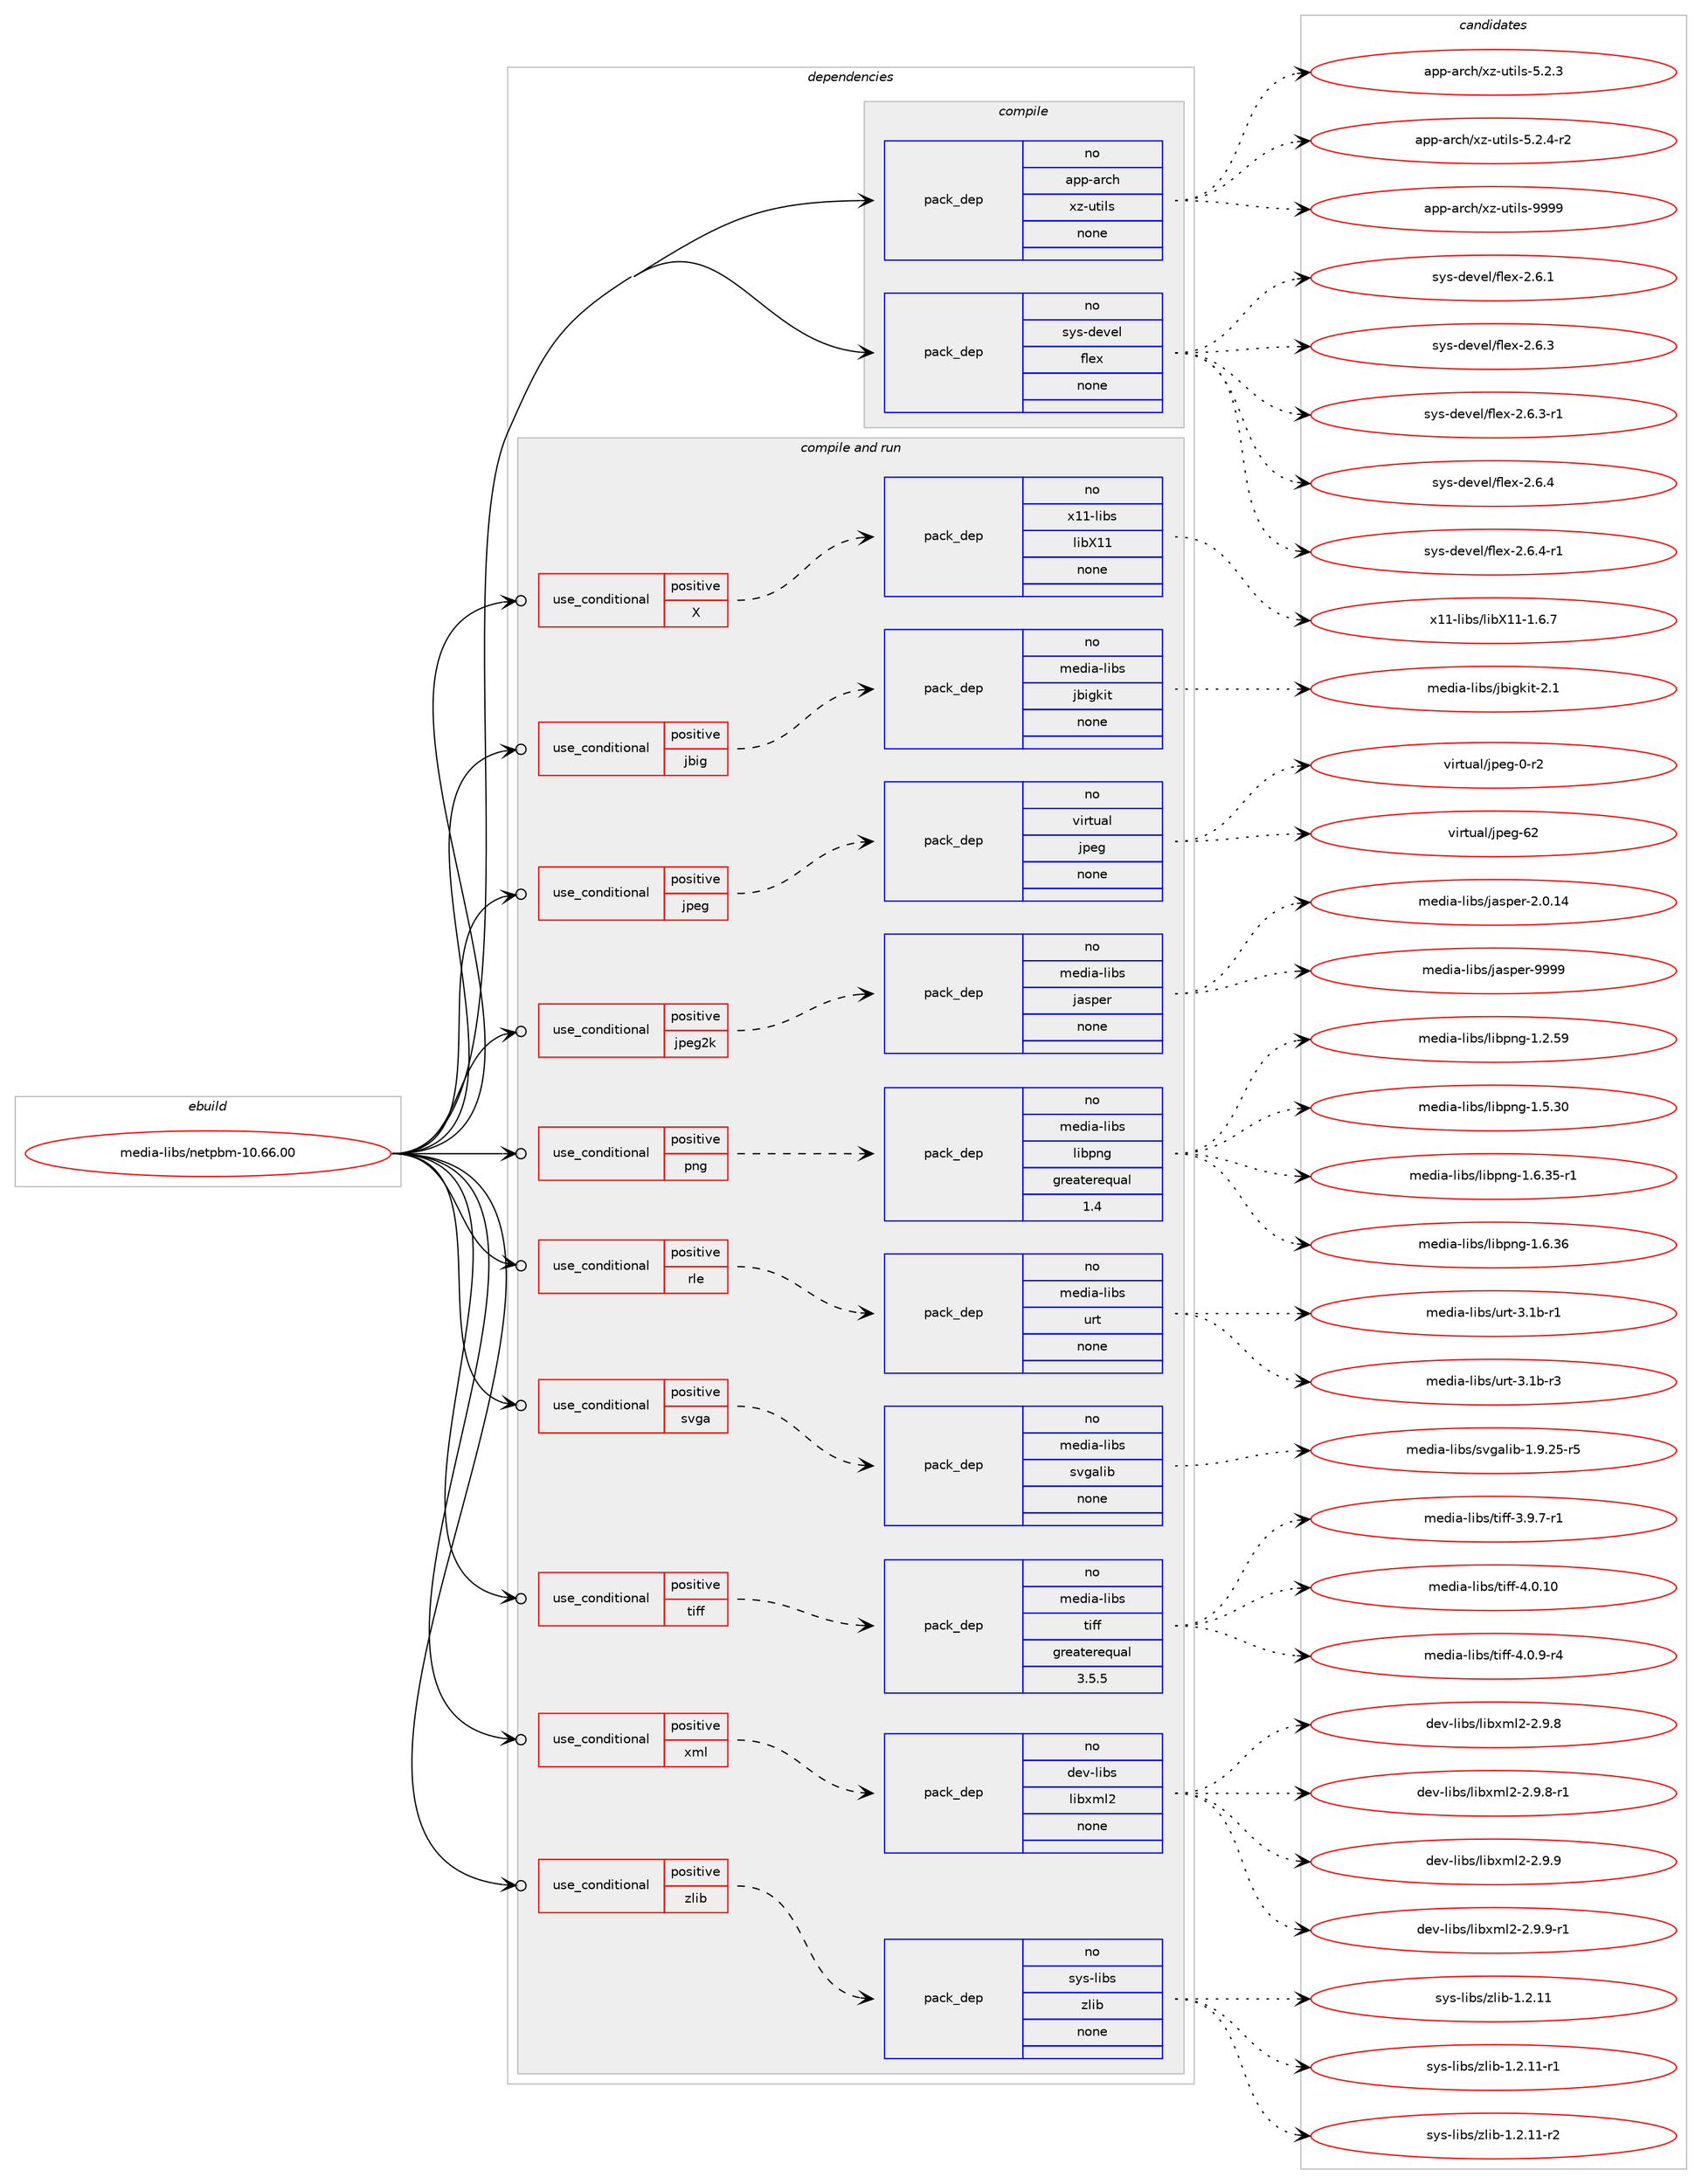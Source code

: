 digraph prolog {

# *************
# Graph options
# *************

newrank=true;
concentrate=true;
compound=true;
graph [rankdir=LR,fontname=Helvetica,fontsize=10,ranksep=1.5];#, ranksep=2.5, nodesep=0.2];
edge  [arrowhead=vee];
node  [fontname=Helvetica,fontsize=10];

# **********
# The ebuild
# **********

subgraph cluster_leftcol {
color=gray;
rank=same;
label=<<i>ebuild</i>>;
id [label="media-libs/netpbm-10.66.00", color=red, width=4, href="../media-libs/netpbm-10.66.00.svg"];
}

# ****************
# The dependencies
# ****************

subgraph cluster_midcol {
color=gray;
label=<<i>dependencies</i>>;
subgraph cluster_compile {
fillcolor="#eeeeee";
style=filled;
label=<<i>compile</i>>;
subgraph pack1155197 {
dependency1616753 [label=<<TABLE BORDER="0" CELLBORDER="1" CELLSPACING="0" CELLPADDING="4" WIDTH="220"><TR><TD ROWSPAN="6" CELLPADDING="30">pack_dep</TD></TR><TR><TD WIDTH="110">no</TD></TR><TR><TD>app-arch</TD></TR><TR><TD>xz-utils</TD></TR><TR><TD>none</TD></TR><TR><TD></TD></TR></TABLE>>, shape=none, color=blue];
}
id:e -> dependency1616753:w [weight=20,style="solid",arrowhead="vee"];
subgraph pack1155198 {
dependency1616754 [label=<<TABLE BORDER="0" CELLBORDER="1" CELLSPACING="0" CELLPADDING="4" WIDTH="220"><TR><TD ROWSPAN="6" CELLPADDING="30">pack_dep</TD></TR><TR><TD WIDTH="110">no</TD></TR><TR><TD>sys-devel</TD></TR><TR><TD>flex</TD></TR><TR><TD>none</TD></TR><TR><TD></TD></TR></TABLE>>, shape=none, color=blue];
}
id:e -> dependency1616754:w [weight=20,style="solid",arrowhead="vee"];
}
subgraph cluster_compileandrun {
fillcolor="#eeeeee";
style=filled;
label=<<i>compile and run</i>>;
subgraph cond435516 {
dependency1616755 [label=<<TABLE BORDER="0" CELLBORDER="1" CELLSPACING="0" CELLPADDING="4"><TR><TD ROWSPAN="3" CELLPADDING="10">use_conditional</TD></TR><TR><TD>positive</TD></TR><TR><TD>X</TD></TR></TABLE>>, shape=none, color=red];
subgraph pack1155199 {
dependency1616756 [label=<<TABLE BORDER="0" CELLBORDER="1" CELLSPACING="0" CELLPADDING="4" WIDTH="220"><TR><TD ROWSPAN="6" CELLPADDING="30">pack_dep</TD></TR><TR><TD WIDTH="110">no</TD></TR><TR><TD>x11-libs</TD></TR><TR><TD>libX11</TD></TR><TR><TD>none</TD></TR><TR><TD></TD></TR></TABLE>>, shape=none, color=blue];
}
dependency1616755:e -> dependency1616756:w [weight=20,style="dashed",arrowhead="vee"];
}
id:e -> dependency1616755:w [weight=20,style="solid",arrowhead="odotvee"];
subgraph cond435517 {
dependency1616757 [label=<<TABLE BORDER="0" CELLBORDER="1" CELLSPACING="0" CELLPADDING="4"><TR><TD ROWSPAN="3" CELLPADDING="10">use_conditional</TD></TR><TR><TD>positive</TD></TR><TR><TD>jbig</TD></TR></TABLE>>, shape=none, color=red];
subgraph pack1155200 {
dependency1616758 [label=<<TABLE BORDER="0" CELLBORDER="1" CELLSPACING="0" CELLPADDING="4" WIDTH="220"><TR><TD ROWSPAN="6" CELLPADDING="30">pack_dep</TD></TR><TR><TD WIDTH="110">no</TD></TR><TR><TD>media-libs</TD></TR><TR><TD>jbigkit</TD></TR><TR><TD>none</TD></TR><TR><TD></TD></TR></TABLE>>, shape=none, color=blue];
}
dependency1616757:e -> dependency1616758:w [weight=20,style="dashed",arrowhead="vee"];
}
id:e -> dependency1616757:w [weight=20,style="solid",arrowhead="odotvee"];
subgraph cond435518 {
dependency1616759 [label=<<TABLE BORDER="0" CELLBORDER="1" CELLSPACING="0" CELLPADDING="4"><TR><TD ROWSPAN="3" CELLPADDING="10">use_conditional</TD></TR><TR><TD>positive</TD></TR><TR><TD>jpeg</TD></TR></TABLE>>, shape=none, color=red];
subgraph pack1155201 {
dependency1616760 [label=<<TABLE BORDER="0" CELLBORDER="1" CELLSPACING="0" CELLPADDING="4" WIDTH="220"><TR><TD ROWSPAN="6" CELLPADDING="30">pack_dep</TD></TR><TR><TD WIDTH="110">no</TD></TR><TR><TD>virtual</TD></TR><TR><TD>jpeg</TD></TR><TR><TD>none</TD></TR><TR><TD></TD></TR></TABLE>>, shape=none, color=blue];
}
dependency1616759:e -> dependency1616760:w [weight=20,style="dashed",arrowhead="vee"];
}
id:e -> dependency1616759:w [weight=20,style="solid",arrowhead="odotvee"];
subgraph cond435519 {
dependency1616761 [label=<<TABLE BORDER="0" CELLBORDER="1" CELLSPACING="0" CELLPADDING="4"><TR><TD ROWSPAN="3" CELLPADDING="10">use_conditional</TD></TR><TR><TD>positive</TD></TR><TR><TD>jpeg2k</TD></TR></TABLE>>, shape=none, color=red];
subgraph pack1155202 {
dependency1616762 [label=<<TABLE BORDER="0" CELLBORDER="1" CELLSPACING="0" CELLPADDING="4" WIDTH="220"><TR><TD ROWSPAN="6" CELLPADDING="30">pack_dep</TD></TR><TR><TD WIDTH="110">no</TD></TR><TR><TD>media-libs</TD></TR><TR><TD>jasper</TD></TR><TR><TD>none</TD></TR><TR><TD></TD></TR></TABLE>>, shape=none, color=blue];
}
dependency1616761:e -> dependency1616762:w [weight=20,style="dashed",arrowhead="vee"];
}
id:e -> dependency1616761:w [weight=20,style="solid",arrowhead="odotvee"];
subgraph cond435520 {
dependency1616763 [label=<<TABLE BORDER="0" CELLBORDER="1" CELLSPACING="0" CELLPADDING="4"><TR><TD ROWSPAN="3" CELLPADDING="10">use_conditional</TD></TR><TR><TD>positive</TD></TR><TR><TD>png</TD></TR></TABLE>>, shape=none, color=red];
subgraph pack1155203 {
dependency1616764 [label=<<TABLE BORDER="0" CELLBORDER="1" CELLSPACING="0" CELLPADDING="4" WIDTH="220"><TR><TD ROWSPAN="6" CELLPADDING="30">pack_dep</TD></TR><TR><TD WIDTH="110">no</TD></TR><TR><TD>media-libs</TD></TR><TR><TD>libpng</TD></TR><TR><TD>greaterequal</TD></TR><TR><TD>1.4</TD></TR></TABLE>>, shape=none, color=blue];
}
dependency1616763:e -> dependency1616764:w [weight=20,style="dashed",arrowhead="vee"];
}
id:e -> dependency1616763:w [weight=20,style="solid",arrowhead="odotvee"];
subgraph cond435521 {
dependency1616765 [label=<<TABLE BORDER="0" CELLBORDER="1" CELLSPACING="0" CELLPADDING="4"><TR><TD ROWSPAN="3" CELLPADDING="10">use_conditional</TD></TR><TR><TD>positive</TD></TR><TR><TD>rle</TD></TR></TABLE>>, shape=none, color=red];
subgraph pack1155204 {
dependency1616766 [label=<<TABLE BORDER="0" CELLBORDER="1" CELLSPACING="0" CELLPADDING="4" WIDTH="220"><TR><TD ROWSPAN="6" CELLPADDING="30">pack_dep</TD></TR><TR><TD WIDTH="110">no</TD></TR><TR><TD>media-libs</TD></TR><TR><TD>urt</TD></TR><TR><TD>none</TD></TR><TR><TD></TD></TR></TABLE>>, shape=none, color=blue];
}
dependency1616765:e -> dependency1616766:w [weight=20,style="dashed",arrowhead="vee"];
}
id:e -> dependency1616765:w [weight=20,style="solid",arrowhead="odotvee"];
subgraph cond435522 {
dependency1616767 [label=<<TABLE BORDER="0" CELLBORDER="1" CELLSPACING="0" CELLPADDING="4"><TR><TD ROWSPAN="3" CELLPADDING="10">use_conditional</TD></TR><TR><TD>positive</TD></TR><TR><TD>svga</TD></TR></TABLE>>, shape=none, color=red];
subgraph pack1155205 {
dependency1616768 [label=<<TABLE BORDER="0" CELLBORDER="1" CELLSPACING="0" CELLPADDING="4" WIDTH="220"><TR><TD ROWSPAN="6" CELLPADDING="30">pack_dep</TD></TR><TR><TD WIDTH="110">no</TD></TR><TR><TD>media-libs</TD></TR><TR><TD>svgalib</TD></TR><TR><TD>none</TD></TR><TR><TD></TD></TR></TABLE>>, shape=none, color=blue];
}
dependency1616767:e -> dependency1616768:w [weight=20,style="dashed",arrowhead="vee"];
}
id:e -> dependency1616767:w [weight=20,style="solid",arrowhead="odotvee"];
subgraph cond435523 {
dependency1616769 [label=<<TABLE BORDER="0" CELLBORDER="1" CELLSPACING="0" CELLPADDING="4"><TR><TD ROWSPAN="3" CELLPADDING="10">use_conditional</TD></TR><TR><TD>positive</TD></TR><TR><TD>tiff</TD></TR></TABLE>>, shape=none, color=red];
subgraph pack1155206 {
dependency1616770 [label=<<TABLE BORDER="0" CELLBORDER="1" CELLSPACING="0" CELLPADDING="4" WIDTH="220"><TR><TD ROWSPAN="6" CELLPADDING="30">pack_dep</TD></TR><TR><TD WIDTH="110">no</TD></TR><TR><TD>media-libs</TD></TR><TR><TD>tiff</TD></TR><TR><TD>greaterequal</TD></TR><TR><TD>3.5.5</TD></TR></TABLE>>, shape=none, color=blue];
}
dependency1616769:e -> dependency1616770:w [weight=20,style="dashed",arrowhead="vee"];
}
id:e -> dependency1616769:w [weight=20,style="solid",arrowhead="odotvee"];
subgraph cond435524 {
dependency1616771 [label=<<TABLE BORDER="0" CELLBORDER="1" CELLSPACING="0" CELLPADDING="4"><TR><TD ROWSPAN="3" CELLPADDING="10">use_conditional</TD></TR><TR><TD>positive</TD></TR><TR><TD>xml</TD></TR></TABLE>>, shape=none, color=red];
subgraph pack1155207 {
dependency1616772 [label=<<TABLE BORDER="0" CELLBORDER="1" CELLSPACING="0" CELLPADDING="4" WIDTH="220"><TR><TD ROWSPAN="6" CELLPADDING="30">pack_dep</TD></TR><TR><TD WIDTH="110">no</TD></TR><TR><TD>dev-libs</TD></TR><TR><TD>libxml2</TD></TR><TR><TD>none</TD></TR><TR><TD></TD></TR></TABLE>>, shape=none, color=blue];
}
dependency1616771:e -> dependency1616772:w [weight=20,style="dashed",arrowhead="vee"];
}
id:e -> dependency1616771:w [weight=20,style="solid",arrowhead="odotvee"];
subgraph cond435525 {
dependency1616773 [label=<<TABLE BORDER="0" CELLBORDER="1" CELLSPACING="0" CELLPADDING="4"><TR><TD ROWSPAN="3" CELLPADDING="10">use_conditional</TD></TR><TR><TD>positive</TD></TR><TR><TD>zlib</TD></TR></TABLE>>, shape=none, color=red];
subgraph pack1155208 {
dependency1616774 [label=<<TABLE BORDER="0" CELLBORDER="1" CELLSPACING="0" CELLPADDING="4" WIDTH="220"><TR><TD ROWSPAN="6" CELLPADDING="30">pack_dep</TD></TR><TR><TD WIDTH="110">no</TD></TR><TR><TD>sys-libs</TD></TR><TR><TD>zlib</TD></TR><TR><TD>none</TD></TR><TR><TD></TD></TR></TABLE>>, shape=none, color=blue];
}
dependency1616773:e -> dependency1616774:w [weight=20,style="dashed",arrowhead="vee"];
}
id:e -> dependency1616773:w [weight=20,style="solid",arrowhead="odotvee"];
}
subgraph cluster_run {
fillcolor="#eeeeee";
style=filled;
label=<<i>run</i>>;
}
}

# **************
# The candidates
# **************

subgraph cluster_choices {
rank=same;
color=gray;
label=<<i>candidates</i>>;

subgraph choice1155197 {
color=black;
nodesep=1;
choice971121124597114991044712012245117116105108115455346504651 [label="app-arch/xz-utils-5.2.3", color=red, width=4,href="../app-arch/xz-utils-5.2.3.svg"];
choice9711211245971149910447120122451171161051081154553465046524511450 [label="app-arch/xz-utils-5.2.4-r2", color=red, width=4,href="../app-arch/xz-utils-5.2.4-r2.svg"];
choice9711211245971149910447120122451171161051081154557575757 [label="app-arch/xz-utils-9999", color=red, width=4,href="../app-arch/xz-utils-9999.svg"];
dependency1616753:e -> choice971121124597114991044712012245117116105108115455346504651:w [style=dotted,weight="100"];
dependency1616753:e -> choice9711211245971149910447120122451171161051081154553465046524511450:w [style=dotted,weight="100"];
dependency1616753:e -> choice9711211245971149910447120122451171161051081154557575757:w [style=dotted,weight="100"];
}
subgraph choice1155198 {
color=black;
nodesep=1;
choice1151211154510010111810110847102108101120455046544649 [label="sys-devel/flex-2.6.1", color=red, width=4,href="../sys-devel/flex-2.6.1.svg"];
choice1151211154510010111810110847102108101120455046544651 [label="sys-devel/flex-2.6.3", color=red, width=4,href="../sys-devel/flex-2.6.3.svg"];
choice11512111545100101118101108471021081011204550465446514511449 [label="sys-devel/flex-2.6.3-r1", color=red, width=4,href="../sys-devel/flex-2.6.3-r1.svg"];
choice1151211154510010111810110847102108101120455046544652 [label="sys-devel/flex-2.6.4", color=red, width=4,href="../sys-devel/flex-2.6.4.svg"];
choice11512111545100101118101108471021081011204550465446524511449 [label="sys-devel/flex-2.6.4-r1", color=red, width=4,href="../sys-devel/flex-2.6.4-r1.svg"];
dependency1616754:e -> choice1151211154510010111810110847102108101120455046544649:w [style=dotted,weight="100"];
dependency1616754:e -> choice1151211154510010111810110847102108101120455046544651:w [style=dotted,weight="100"];
dependency1616754:e -> choice11512111545100101118101108471021081011204550465446514511449:w [style=dotted,weight="100"];
dependency1616754:e -> choice1151211154510010111810110847102108101120455046544652:w [style=dotted,weight="100"];
dependency1616754:e -> choice11512111545100101118101108471021081011204550465446524511449:w [style=dotted,weight="100"];
}
subgraph choice1155199 {
color=black;
nodesep=1;
choice120494945108105981154710810598884949454946544655 [label="x11-libs/libX11-1.6.7", color=red, width=4,href="../x11-libs/libX11-1.6.7.svg"];
dependency1616756:e -> choice120494945108105981154710810598884949454946544655:w [style=dotted,weight="100"];
}
subgraph choice1155200 {
color=black;
nodesep=1;
choice109101100105974510810598115471069810510310710511645504649 [label="media-libs/jbigkit-2.1", color=red, width=4,href="../media-libs/jbigkit-2.1.svg"];
dependency1616758:e -> choice109101100105974510810598115471069810510310710511645504649:w [style=dotted,weight="100"];
}
subgraph choice1155201 {
color=black;
nodesep=1;
choice118105114116117971084710611210110345484511450 [label="virtual/jpeg-0-r2", color=red, width=4,href="../virtual/jpeg-0-r2.svg"];
choice1181051141161179710847106112101103455450 [label="virtual/jpeg-62", color=red, width=4,href="../virtual/jpeg-62.svg"];
dependency1616760:e -> choice118105114116117971084710611210110345484511450:w [style=dotted,weight="100"];
dependency1616760:e -> choice1181051141161179710847106112101103455450:w [style=dotted,weight="100"];
}
subgraph choice1155202 {
color=black;
nodesep=1;
choice109101100105974510810598115471069711511210111445504648464952 [label="media-libs/jasper-2.0.14", color=red, width=4,href="../media-libs/jasper-2.0.14.svg"];
choice10910110010597451081059811547106971151121011144557575757 [label="media-libs/jasper-9999", color=red, width=4,href="../media-libs/jasper-9999.svg"];
dependency1616762:e -> choice109101100105974510810598115471069711511210111445504648464952:w [style=dotted,weight="100"];
dependency1616762:e -> choice10910110010597451081059811547106971151121011144557575757:w [style=dotted,weight="100"];
}
subgraph choice1155203 {
color=black;
nodesep=1;
choice109101100105974510810598115471081059811211010345494650465357 [label="media-libs/libpng-1.2.59", color=red, width=4,href="../media-libs/libpng-1.2.59.svg"];
choice109101100105974510810598115471081059811211010345494653465148 [label="media-libs/libpng-1.5.30", color=red, width=4,href="../media-libs/libpng-1.5.30.svg"];
choice1091011001059745108105981154710810598112110103454946544651534511449 [label="media-libs/libpng-1.6.35-r1", color=red, width=4,href="../media-libs/libpng-1.6.35-r1.svg"];
choice109101100105974510810598115471081059811211010345494654465154 [label="media-libs/libpng-1.6.36", color=red, width=4,href="../media-libs/libpng-1.6.36.svg"];
dependency1616764:e -> choice109101100105974510810598115471081059811211010345494650465357:w [style=dotted,weight="100"];
dependency1616764:e -> choice109101100105974510810598115471081059811211010345494653465148:w [style=dotted,weight="100"];
dependency1616764:e -> choice1091011001059745108105981154710810598112110103454946544651534511449:w [style=dotted,weight="100"];
dependency1616764:e -> choice109101100105974510810598115471081059811211010345494654465154:w [style=dotted,weight="100"];
}
subgraph choice1155204 {
color=black;
nodesep=1;
choice1091011001059745108105981154711711411645514649984511449 [label="media-libs/urt-3.1b-r1", color=red, width=4,href="../media-libs/urt-3.1b-r1.svg"];
choice1091011001059745108105981154711711411645514649984511451 [label="media-libs/urt-3.1b-r3", color=red, width=4,href="../media-libs/urt-3.1b-r3.svg"];
dependency1616766:e -> choice1091011001059745108105981154711711411645514649984511449:w [style=dotted,weight="100"];
dependency1616766:e -> choice1091011001059745108105981154711711411645514649984511451:w [style=dotted,weight="100"];
}
subgraph choice1155205 {
color=black;
nodesep=1;
choice109101100105974510810598115471151181039710810598454946574650534511453 [label="media-libs/svgalib-1.9.25-r5", color=red, width=4,href="../media-libs/svgalib-1.9.25-r5.svg"];
dependency1616768:e -> choice109101100105974510810598115471151181039710810598454946574650534511453:w [style=dotted,weight="100"];
}
subgraph choice1155206 {
color=black;
nodesep=1;
choice109101100105974510810598115471161051021024551465746554511449 [label="media-libs/tiff-3.9.7-r1", color=red, width=4,href="../media-libs/tiff-3.9.7-r1.svg"];
choice1091011001059745108105981154711610510210245524648464948 [label="media-libs/tiff-4.0.10", color=red, width=4,href="../media-libs/tiff-4.0.10.svg"];
choice109101100105974510810598115471161051021024552464846574511452 [label="media-libs/tiff-4.0.9-r4", color=red, width=4,href="../media-libs/tiff-4.0.9-r4.svg"];
dependency1616770:e -> choice109101100105974510810598115471161051021024551465746554511449:w [style=dotted,weight="100"];
dependency1616770:e -> choice1091011001059745108105981154711610510210245524648464948:w [style=dotted,weight="100"];
dependency1616770:e -> choice109101100105974510810598115471161051021024552464846574511452:w [style=dotted,weight="100"];
}
subgraph choice1155207 {
color=black;
nodesep=1;
choice1001011184510810598115471081059812010910850455046574656 [label="dev-libs/libxml2-2.9.8", color=red, width=4,href="../dev-libs/libxml2-2.9.8.svg"];
choice10010111845108105981154710810598120109108504550465746564511449 [label="dev-libs/libxml2-2.9.8-r1", color=red, width=4,href="../dev-libs/libxml2-2.9.8-r1.svg"];
choice1001011184510810598115471081059812010910850455046574657 [label="dev-libs/libxml2-2.9.9", color=red, width=4,href="../dev-libs/libxml2-2.9.9.svg"];
choice10010111845108105981154710810598120109108504550465746574511449 [label="dev-libs/libxml2-2.9.9-r1", color=red, width=4,href="../dev-libs/libxml2-2.9.9-r1.svg"];
dependency1616772:e -> choice1001011184510810598115471081059812010910850455046574656:w [style=dotted,weight="100"];
dependency1616772:e -> choice10010111845108105981154710810598120109108504550465746564511449:w [style=dotted,weight="100"];
dependency1616772:e -> choice1001011184510810598115471081059812010910850455046574657:w [style=dotted,weight="100"];
dependency1616772:e -> choice10010111845108105981154710810598120109108504550465746574511449:w [style=dotted,weight="100"];
}
subgraph choice1155208 {
color=black;
nodesep=1;
choice1151211154510810598115471221081059845494650464949 [label="sys-libs/zlib-1.2.11", color=red, width=4,href="../sys-libs/zlib-1.2.11.svg"];
choice11512111545108105981154712210810598454946504649494511449 [label="sys-libs/zlib-1.2.11-r1", color=red, width=4,href="../sys-libs/zlib-1.2.11-r1.svg"];
choice11512111545108105981154712210810598454946504649494511450 [label="sys-libs/zlib-1.2.11-r2", color=red, width=4,href="../sys-libs/zlib-1.2.11-r2.svg"];
dependency1616774:e -> choice1151211154510810598115471221081059845494650464949:w [style=dotted,weight="100"];
dependency1616774:e -> choice11512111545108105981154712210810598454946504649494511449:w [style=dotted,weight="100"];
dependency1616774:e -> choice11512111545108105981154712210810598454946504649494511450:w [style=dotted,weight="100"];
}
}

}
